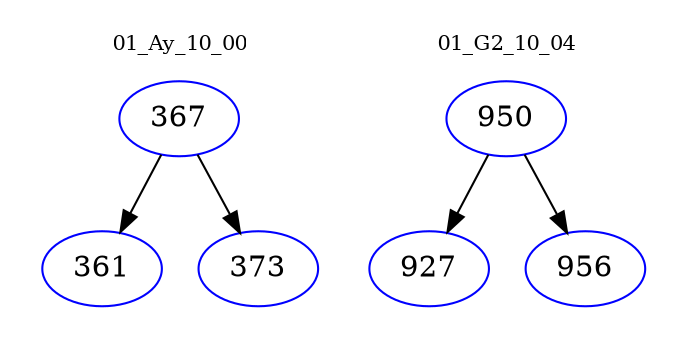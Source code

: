 digraph{
subgraph cluster_0 {
color = white
label = "01_Ay_10_00";
fontsize=10;
T0_367 [label="367", color="blue"]
T0_367 -> T0_361 [color="black"]
T0_361 [label="361", color="blue"]
T0_367 -> T0_373 [color="black"]
T0_373 [label="373", color="blue"]
}
subgraph cluster_1 {
color = white
label = "01_G2_10_04";
fontsize=10;
T1_950 [label="950", color="blue"]
T1_950 -> T1_927 [color="black"]
T1_927 [label="927", color="blue"]
T1_950 -> T1_956 [color="black"]
T1_956 [label="956", color="blue"]
}
}
